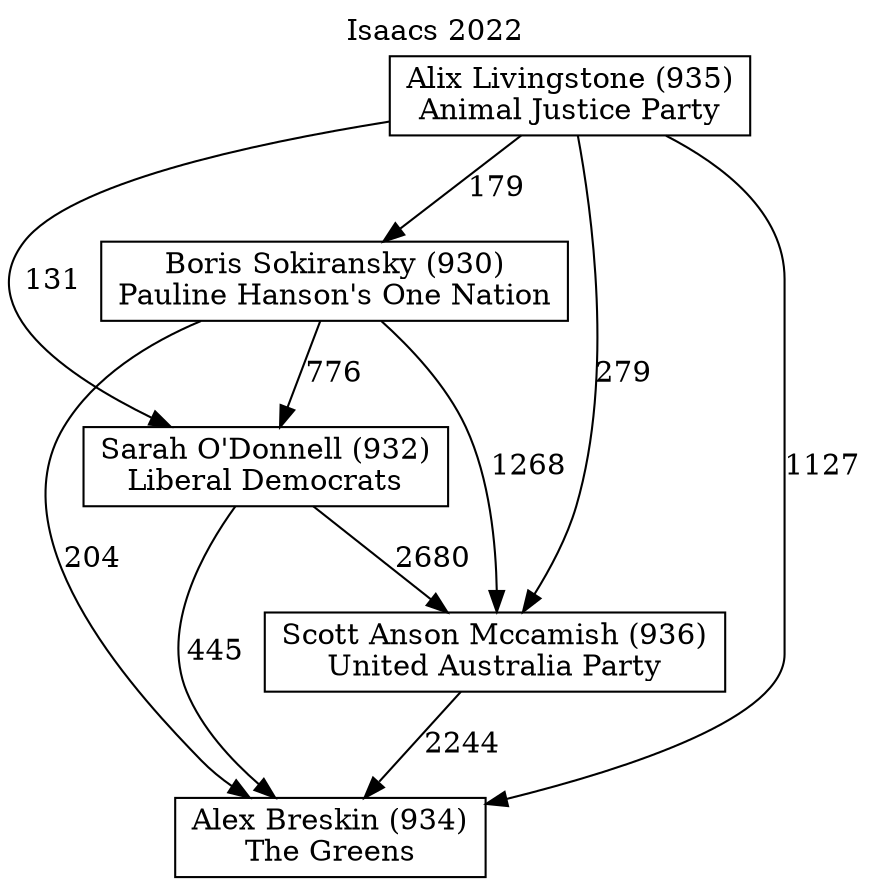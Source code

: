// House preference flow
digraph "Alex Breskin (934)_Isaacs_2022" {
	graph [label="Isaacs 2022" labelloc=t mclimit=10]
	node [shape=box]
	"Sarah O'Donnell (932)" [label="Sarah O'Donnell (932)
Liberal Democrats"]
	"Scott Anson Mccamish (936)" [label="Scott Anson Mccamish (936)
United Australia Party"]
	"Boris Sokiransky (930)" [label="Boris Sokiransky (930)
Pauline Hanson's One Nation"]
	"Alex Breskin (934)" [label="Alex Breskin (934)
The Greens"]
	"Alix Livingstone (935)" [label="Alix Livingstone (935)
Animal Justice Party"]
	"Boris Sokiransky (930)" -> "Sarah O'Donnell (932)" [label=776]
	"Alix Livingstone (935)" -> "Boris Sokiransky (930)" [label=179]
	"Sarah O'Donnell (932)" -> "Scott Anson Mccamish (936)" [label=2680]
	"Alix Livingstone (935)" -> "Scott Anson Mccamish (936)" [label=279]
	"Boris Sokiransky (930)" -> "Alex Breskin (934)" [label=204]
	"Scott Anson Mccamish (936)" -> "Alex Breskin (934)" [label=2244]
	"Alix Livingstone (935)" -> "Alex Breskin (934)" [label=1127]
	"Sarah O'Donnell (932)" -> "Alex Breskin (934)" [label=445]
	"Alix Livingstone (935)" -> "Sarah O'Donnell (932)" [label=131]
	"Boris Sokiransky (930)" -> "Scott Anson Mccamish (936)" [label=1268]
}
